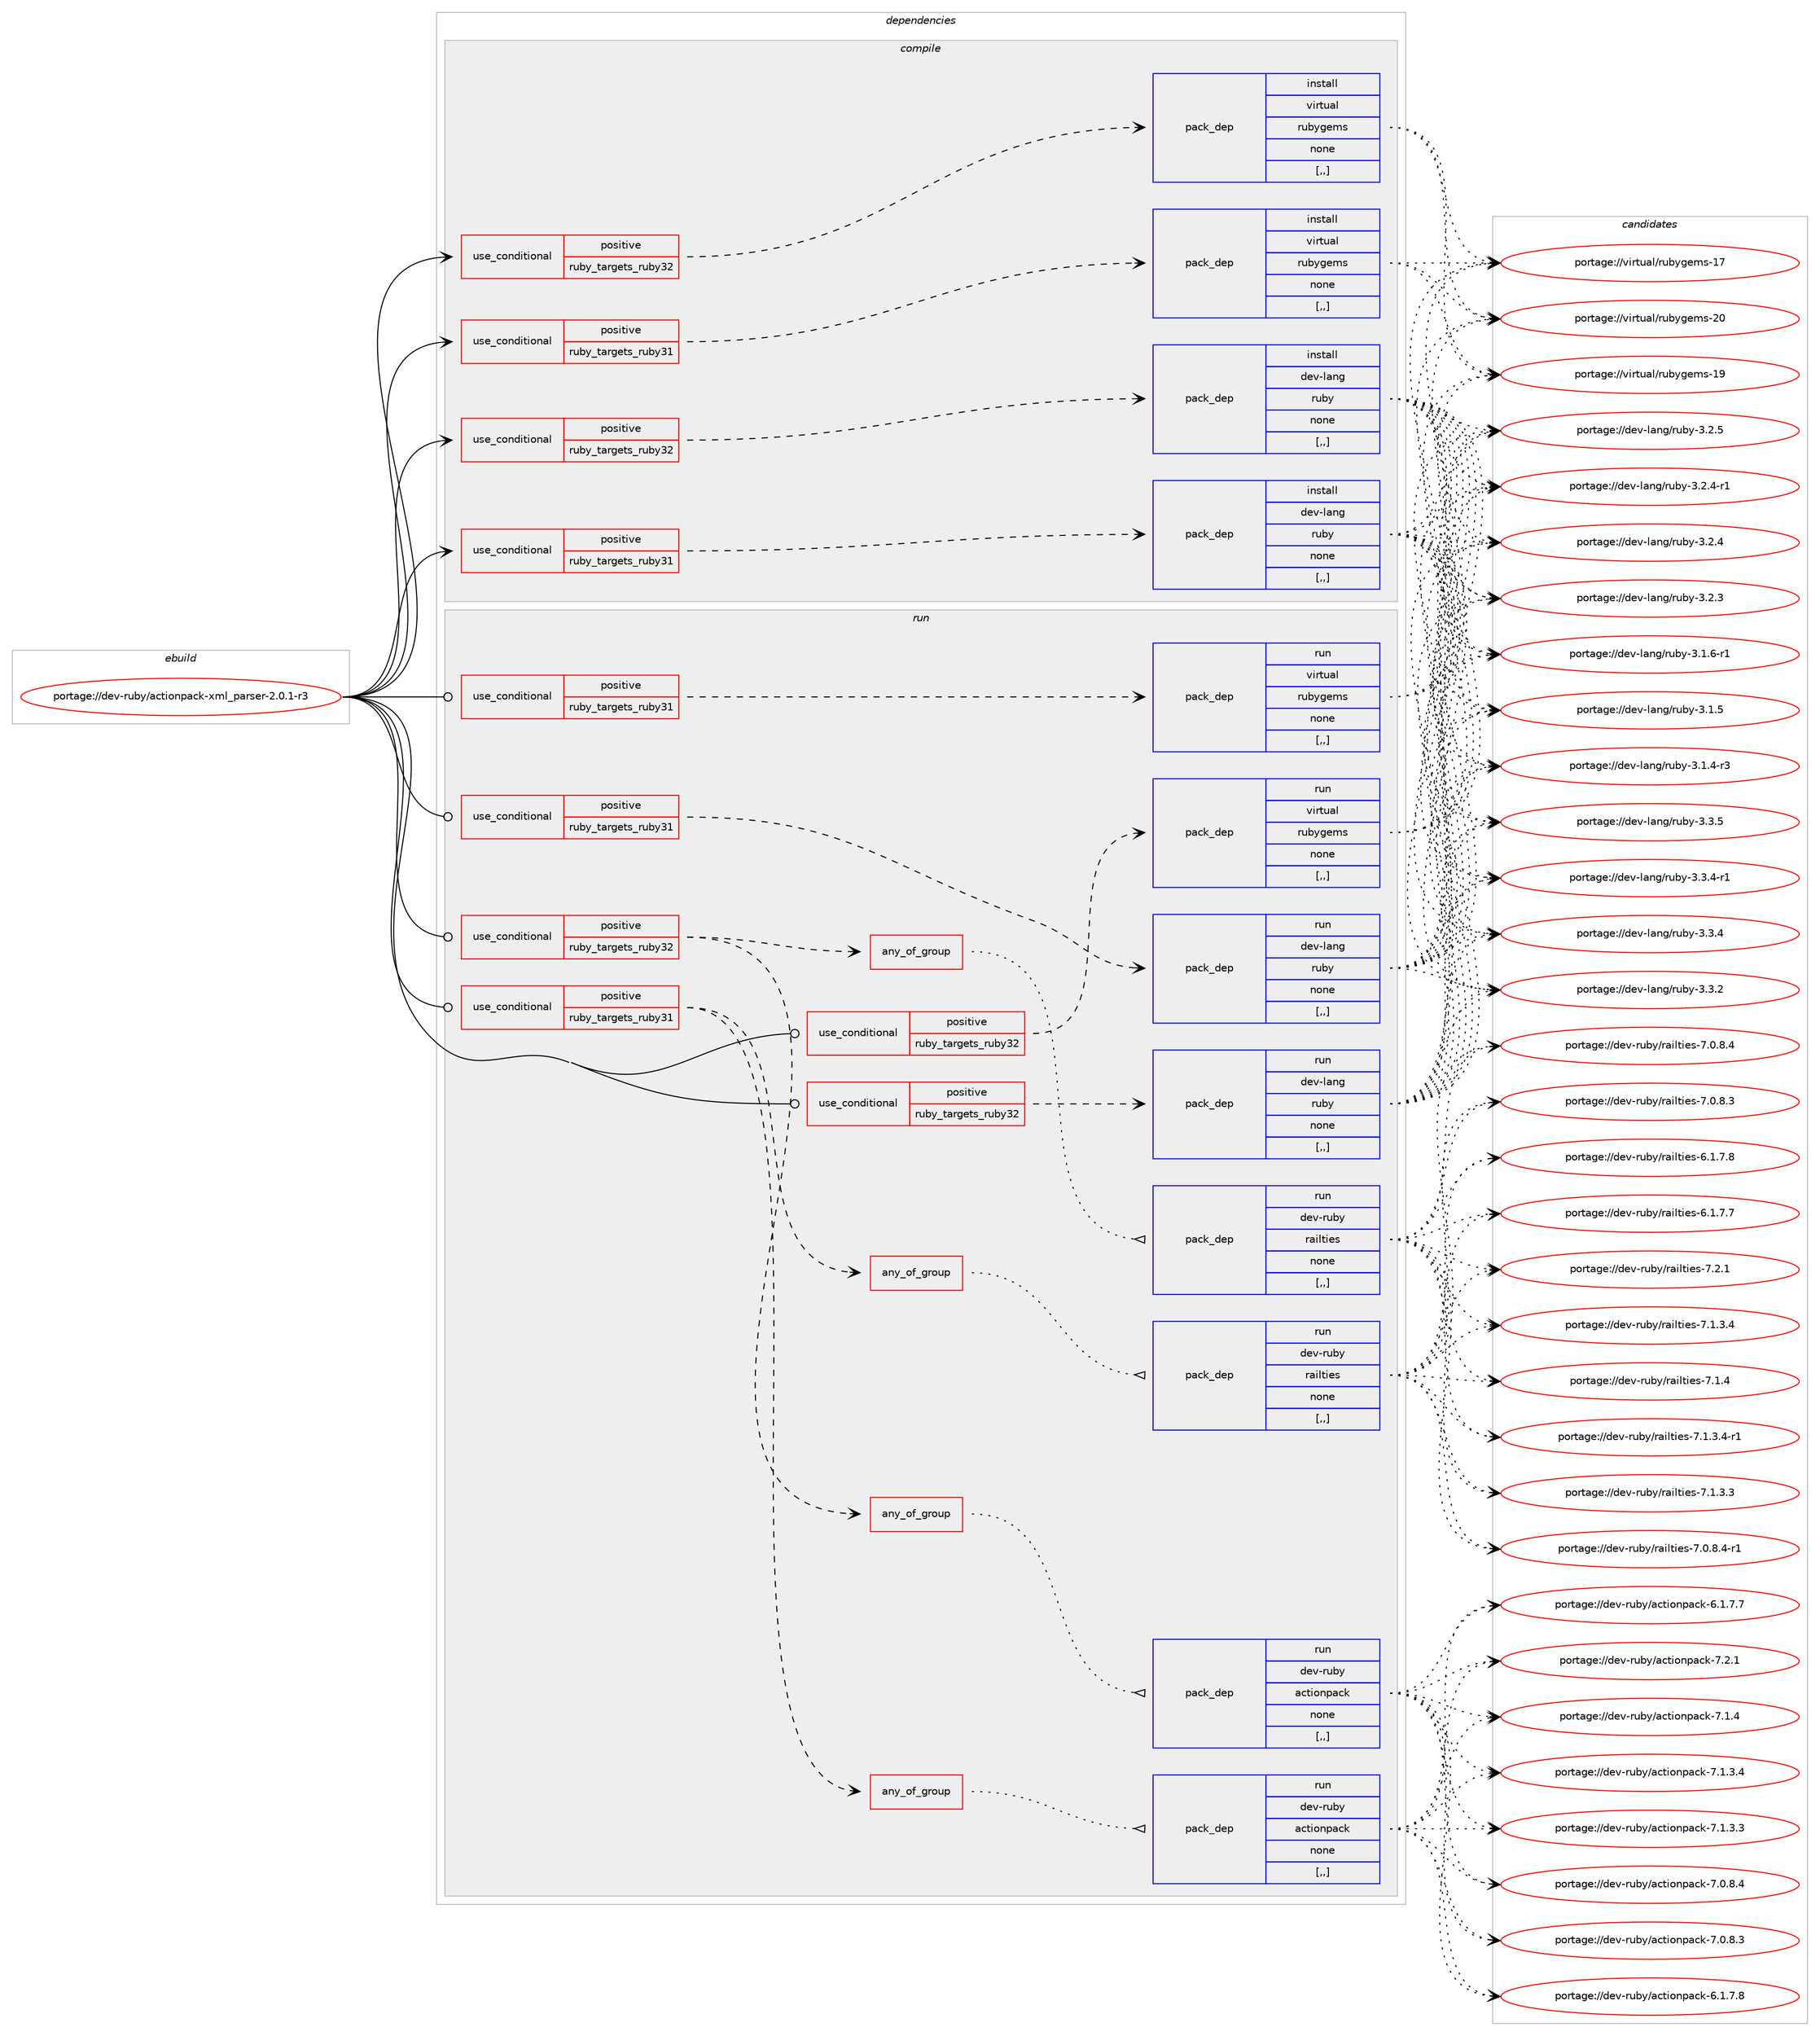 digraph prolog {

# *************
# Graph options
# *************

newrank=true;
concentrate=true;
compound=true;
graph [rankdir=LR,fontname=Helvetica,fontsize=10,ranksep=1.5];#, ranksep=2.5, nodesep=0.2];
edge  [arrowhead=vee];
node  [fontname=Helvetica,fontsize=10];

# **********
# The ebuild
# **********

subgraph cluster_leftcol {
color=gray;
label=<<i>ebuild</i>>;
id [label="portage://dev-ruby/actionpack-xml_parser-2.0.1-r3", color=red, width=4, href="../dev-ruby/actionpack-xml_parser-2.0.1-r3.svg"];
}

# ****************
# The dependencies
# ****************

subgraph cluster_midcol {
color=gray;
label=<<i>dependencies</i>>;
subgraph cluster_compile {
fillcolor="#eeeeee";
style=filled;
label=<<i>compile</i>>;
subgraph cond173890 {
dependency668994 [label=<<TABLE BORDER="0" CELLBORDER="1" CELLSPACING="0" CELLPADDING="4"><TR><TD ROWSPAN="3" CELLPADDING="10">use_conditional</TD></TR><TR><TD>positive</TD></TR><TR><TD>ruby_targets_ruby31</TD></TR></TABLE>>, shape=none, color=red];
subgraph pack490234 {
dependency668995 [label=<<TABLE BORDER="0" CELLBORDER="1" CELLSPACING="0" CELLPADDING="4" WIDTH="220"><TR><TD ROWSPAN="6" CELLPADDING="30">pack_dep</TD></TR><TR><TD WIDTH="110">install</TD></TR><TR><TD>dev-lang</TD></TR><TR><TD>ruby</TD></TR><TR><TD>none</TD></TR><TR><TD>[,,]</TD></TR></TABLE>>, shape=none, color=blue];
}
dependency668994:e -> dependency668995:w [weight=20,style="dashed",arrowhead="vee"];
}
id:e -> dependency668994:w [weight=20,style="solid",arrowhead="vee"];
subgraph cond173891 {
dependency668996 [label=<<TABLE BORDER="0" CELLBORDER="1" CELLSPACING="0" CELLPADDING="4"><TR><TD ROWSPAN="3" CELLPADDING="10">use_conditional</TD></TR><TR><TD>positive</TD></TR><TR><TD>ruby_targets_ruby31</TD></TR></TABLE>>, shape=none, color=red];
subgraph pack490235 {
dependency668997 [label=<<TABLE BORDER="0" CELLBORDER="1" CELLSPACING="0" CELLPADDING="4" WIDTH="220"><TR><TD ROWSPAN="6" CELLPADDING="30">pack_dep</TD></TR><TR><TD WIDTH="110">install</TD></TR><TR><TD>virtual</TD></TR><TR><TD>rubygems</TD></TR><TR><TD>none</TD></TR><TR><TD>[,,]</TD></TR></TABLE>>, shape=none, color=blue];
}
dependency668996:e -> dependency668997:w [weight=20,style="dashed",arrowhead="vee"];
}
id:e -> dependency668996:w [weight=20,style="solid",arrowhead="vee"];
subgraph cond173892 {
dependency668998 [label=<<TABLE BORDER="0" CELLBORDER="1" CELLSPACING="0" CELLPADDING="4"><TR><TD ROWSPAN="3" CELLPADDING="10">use_conditional</TD></TR><TR><TD>positive</TD></TR><TR><TD>ruby_targets_ruby32</TD></TR></TABLE>>, shape=none, color=red];
subgraph pack490236 {
dependency668999 [label=<<TABLE BORDER="0" CELLBORDER="1" CELLSPACING="0" CELLPADDING="4" WIDTH="220"><TR><TD ROWSPAN="6" CELLPADDING="30">pack_dep</TD></TR><TR><TD WIDTH="110">install</TD></TR><TR><TD>dev-lang</TD></TR><TR><TD>ruby</TD></TR><TR><TD>none</TD></TR><TR><TD>[,,]</TD></TR></TABLE>>, shape=none, color=blue];
}
dependency668998:e -> dependency668999:w [weight=20,style="dashed",arrowhead="vee"];
}
id:e -> dependency668998:w [weight=20,style="solid",arrowhead="vee"];
subgraph cond173893 {
dependency669000 [label=<<TABLE BORDER="0" CELLBORDER="1" CELLSPACING="0" CELLPADDING="4"><TR><TD ROWSPAN="3" CELLPADDING="10">use_conditional</TD></TR><TR><TD>positive</TD></TR><TR><TD>ruby_targets_ruby32</TD></TR></TABLE>>, shape=none, color=red];
subgraph pack490237 {
dependency669001 [label=<<TABLE BORDER="0" CELLBORDER="1" CELLSPACING="0" CELLPADDING="4" WIDTH="220"><TR><TD ROWSPAN="6" CELLPADDING="30">pack_dep</TD></TR><TR><TD WIDTH="110">install</TD></TR><TR><TD>virtual</TD></TR><TR><TD>rubygems</TD></TR><TR><TD>none</TD></TR><TR><TD>[,,]</TD></TR></TABLE>>, shape=none, color=blue];
}
dependency669000:e -> dependency669001:w [weight=20,style="dashed",arrowhead="vee"];
}
id:e -> dependency669000:w [weight=20,style="solid",arrowhead="vee"];
}
subgraph cluster_compileandrun {
fillcolor="#eeeeee";
style=filled;
label=<<i>compile and run</i>>;
}
subgraph cluster_run {
fillcolor="#eeeeee";
style=filled;
label=<<i>run</i>>;
subgraph cond173894 {
dependency669002 [label=<<TABLE BORDER="0" CELLBORDER="1" CELLSPACING="0" CELLPADDING="4"><TR><TD ROWSPAN="3" CELLPADDING="10">use_conditional</TD></TR><TR><TD>positive</TD></TR><TR><TD>ruby_targets_ruby31</TD></TR></TABLE>>, shape=none, color=red];
subgraph any4489 {
dependency669003 [label=<<TABLE BORDER="0" CELLBORDER="1" CELLSPACING="0" CELLPADDING="4"><TR><TD CELLPADDING="10">any_of_group</TD></TR></TABLE>>, shape=none, color=red];subgraph pack490238 {
dependency669004 [label=<<TABLE BORDER="0" CELLBORDER="1" CELLSPACING="0" CELLPADDING="4" WIDTH="220"><TR><TD ROWSPAN="6" CELLPADDING="30">pack_dep</TD></TR><TR><TD WIDTH="110">run</TD></TR><TR><TD>dev-ruby</TD></TR><TR><TD>actionpack</TD></TR><TR><TD>none</TD></TR><TR><TD>[,,]</TD></TR></TABLE>>, shape=none, color=blue];
}
dependency669003:e -> dependency669004:w [weight=20,style="dotted",arrowhead="oinv"];
}
dependency669002:e -> dependency669003:w [weight=20,style="dashed",arrowhead="vee"];
subgraph any4490 {
dependency669005 [label=<<TABLE BORDER="0" CELLBORDER="1" CELLSPACING="0" CELLPADDING="4"><TR><TD CELLPADDING="10">any_of_group</TD></TR></TABLE>>, shape=none, color=red];subgraph pack490239 {
dependency669006 [label=<<TABLE BORDER="0" CELLBORDER="1" CELLSPACING="0" CELLPADDING="4" WIDTH="220"><TR><TD ROWSPAN="6" CELLPADDING="30">pack_dep</TD></TR><TR><TD WIDTH="110">run</TD></TR><TR><TD>dev-ruby</TD></TR><TR><TD>railties</TD></TR><TR><TD>none</TD></TR><TR><TD>[,,]</TD></TR></TABLE>>, shape=none, color=blue];
}
dependency669005:e -> dependency669006:w [weight=20,style="dotted",arrowhead="oinv"];
}
dependency669002:e -> dependency669005:w [weight=20,style="dashed",arrowhead="vee"];
}
id:e -> dependency669002:w [weight=20,style="solid",arrowhead="odot"];
subgraph cond173895 {
dependency669007 [label=<<TABLE BORDER="0" CELLBORDER="1" CELLSPACING="0" CELLPADDING="4"><TR><TD ROWSPAN="3" CELLPADDING="10">use_conditional</TD></TR><TR><TD>positive</TD></TR><TR><TD>ruby_targets_ruby31</TD></TR></TABLE>>, shape=none, color=red];
subgraph pack490240 {
dependency669008 [label=<<TABLE BORDER="0" CELLBORDER="1" CELLSPACING="0" CELLPADDING="4" WIDTH="220"><TR><TD ROWSPAN="6" CELLPADDING="30">pack_dep</TD></TR><TR><TD WIDTH="110">run</TD></TR><TR><TD>dev-lang</TD></TR><TR><TD>ruby</TD></TR><TR><TD>none</TD></TR><TR><TD>[,,]</TD></TR></TABLE>>, shape=none, color=blue];
}
dependency669007:e -> dependency669008:w [weight=20,style="dashed",arrowhead="vee"];
}
id:e -> dependency669007:w [weight=20,style="solid",arrowhead="odot"];
subgraph cond173896 {
dependency669009 [label=<<TABLE BORDER="0" CELLBORDER="1" CELLSPACING="0" CELLPADDING="4"><TR><TD ROWSPAN="3" CELLPADDING="10">use_conditional</TD></TR><TR><TD>positive</TD></TR><TR><TD>ruby_targets_ruby31</TD></TR></TABLE>>, shape=none, color=red];
subgraph pack490241 {
dependency669010 [label=<<TABLE BORDER="0" CELLBORDER="1" CELLSPACING="0" CELLPADDING="4" WIDTH="220"><TR><TD ROWSPAN="6" CELLPADDING="30">pack_dep</TD></TR><TR><TD WIDTH="110">run</TD></TR><TR><TD>virtual</TD></TR><TR><TD>rubygems</TD></TR><TR><TD>none</TD></TR><TR><TD>[,,]</TD></TR></TABLE>>, shape=none, color=blue];
}
dependency669009:e -> dependency669010:w [weight=20,style="dashed",arrowhead="vee"];
}
id:e -> dependency669009:w [weight=20,style="solid",arrowhead="odot"];
subgraph cond173897 {
dependency669011 [label=<<TABLE BORDER="0" CELLBORDER="1" CELLSPACING="0" CELLPADDING="4"><TR><TD ROWSPAN="3" CELLPADDING="10">use_conditional</TD></TR><TR><TD>positive</TD></TR><TR><TD>ruby_targets_ruby32</TD></TR></TABLE>>, shape=none, color=red];
subgraph any4491 {
dependency669012 [label=<<TABLE BORDER="0" CELLBORDER="1" CELLSPACING="0" CELLPADDING="4"><TR><TD CELLPADDING="10">any_of_group</TD></TR></TABLE>>, shape=none, color=red];subgraph pack490242 {
dependency669013 [label=<<TABLE BORDER="0" CELLBORDER="1" CELLSPACING="0" CELLPADDING="4" WIDTH="220"><TR><TD ROWSPAN="6" CELLPADDING="30">pack_dep</TD></TR><TR><TD WIDTH="110">run</TD></TR><TR><TD>dev-ruby</TD></TR><TR><TD>actionpack</TD></TR><TR><TD>none</TD></TR><TR><TD>[,,]</TD></TR></TABLE>>, shape=none, color=blue];
}
dependency669012:e -> dependency669013:w [weight=20,style="dotted",arrowhead="oinv"];
}
dependency669011:e -> dependency669012:w [weight=20,style="dashed",arrowhead="vee"];
subgraph any4492 {
dependency669014 [label=<<TABLE BORDER="0" CELLBORDER="1" CELLSPACING="0" CELLPADDING="4"><TR><TD CELLPADDING="10">any_of_group</TD></TR></TABLE>>, shape=none, color=red];subgraph pack490243 {
dependency669015 [label=<<TABLE BORDER="0" CELLBORDER="1" CELLSPACING="0" CELLPADDING="4" WIDTH="220"><TR><TD ROWSPAN="6" CELLPADDING="30">pack_dep</TD></TR><TR><TD WIDTH="110">run</TD></TR><TR><TD>dev-ruby</TD></TR><TR><TD>railties</TD></TR><TR><TD>none</TD></TR><TR><TD>[,,]</TD></TR></TABLE>>, shape=none, color=blue];
}
dependency669014:e -> dependency669015:w [weight=20,style="dotted",arrowhead="oinv"];
}
dependency669011:e -> dependency669014:w [weight=20,style="dashed",arrowhead="vee"];
}
id:e -> dependency669011:w [weight=20,style="solid",arrowhead="odot"];
subgraph cond173898 {
dependency669016 [label=<<TABLE BORDER="0" CELLBORDER="1" CELLSPACING="0" CELLPADDING="4"><TR><TD ROWSPAN="3" CELLPADDING="10">use_conditional</TD></TR><TR><TD>positive</TD></TR><TR><TD>ruby_targets_ruby32</TD></TR></TABLE>>, shape=none, color=red];
subgraph pack490244 {
dependency669017 [label=<<TABLE BORDER="0" CELLBORDER="1" CELLSPACING="0" CELLPADDING="4" WIDTH="220"><TR><TD ROWSPAN="6" CELLPADDING="30">pack_dep</TD></TR><TR><TD WIDTH="110">run</TD></TR><TR><TD>dev-lang</TD></TR><TR><TD>ruby</TD></TR><TR><TD>none</TD></TR><TR><TD>[,,]</TD></TR></TABLE>>, shape=none, color=blue];
}
dependency669016:e -> dependency669017:w [weight=20,style="dashed",arrowhead="vee"];
}
id:e -> dependency669016:w [weight=20,style="solid",arrowhead="odot"];
subgraph cond173899 {
dependency669018 [label=<<TABLE BORDER="0" CELLBORDER="1" CELLSPACING="0" CELLPADDING="4"><TR><TD ROWSPAN="3" CELLPADDING="10">use_conditional</TD></TR><TR><TD>positive</TD></TR><TR><TD>ruby_targets_ruby32</TD></TR></TABLE>>, shape=none, color=red];
subgraph pack490245 {
dependency669019 [label=<<TABLE BORDER="0" CELLBORDER="1" CELLSPACING="0" CELLPADDING="4" WIDTH="220"><TR><TD ROWSPAN="6" CELLPADDING="30">pack_dep</TD></TR><TR><TD WIDTH="110">run</TD></TR><TR><TD>virtual</TD></TR><TR><TD>rubygems</TD></TR><TR><TD>none</TD></TR><TR><TD>[,,]</TD></TR></TABLE>>, shape=none, color=blue];
}
dependency669018:e -> dependency669019:w [weight=20,style="dashed",arrowhead="vee"];
}
id:e -> dependency669018:w [weight=20,style="solid",arrowhead="odot"];
}
}

# **************
# The candidates
# **************

subgraph cluster_choices {
rank=same;
color=gray;
label=<<i>candidates</i>>;

subgraph choice490234 {
color=black;
nodesep=1;
choice10010111845108971101034711411798121455146514653 [label="portage://dev-lang/ruby-3.3.5", color=red, width=4,href="../dev-lang/ruby-3.3.5.svg"];
choice100101118451089711010347114117981214551465146524511449 [label="portage://dev-lang/ruby-3.3.4-r1", color=red, width=4,href="../dev-lang/ruby-3.3.4-r1.svg"];
choice10010111845108971101034711411798121455146514652 [label="portage://dev-lang/ruby-3.3.4", color=red, width=4,href="../dev-lang/ruby-3.3.4.svg"];
choice10010111845108971101034711411798121455146514650 [label="portage://dev-lang/ruby-3.3.2", color=red, width=4,href="../dev-lang/ruby-3.3.2.svg"];
choice10010111845108971101034711411798121455146504653 [label="portage://dev-lang/ruby-3.2.5", color=red, width=4,href="../dev-lang/ruby-3.2.5.svg"];
choice100101118451089711010347114117981214551465046524511449 [label="portage://dev-lang/ruby-3.2.4-r1", color=red, width=4,href="../dev-lang/ruby-3.2.4-r1.svg"];
choice10010111845108971101034711411798121455146504652 [label="portage://dev-lang/ruby-3.2.4", color=red, width=4,href="../dev-lang/ruby-3.2.4.svg"];
choice10010111845108971101034711411798121455146504651 [label="portage://dev-lang/ruby-3.2.3", color=red, width=4,href="../dev-lang/ruby-3.2.3.svg"];
choice100101118451089711010347114117981214551464946544511449 [label="portage://dev-lang/ruby-3.1.6-r1", color=red, width=4,href="../dev-lang/ruby-3.1.6-r1.svg"];
choice10010111845108971101034711411798121455146494653 [label="portage://dev-lang/ruby-3.1.5", color=red, width=4,href="../dev-lang/ruby-3.1.5.svg"];
choice100101118451089711010347114117981214551464946524511451 [label="portage://dev-lang/ruby-3.1.4-r3", color=red, width=4,href="../dev-lang/ruby-3.1.4-r3.svg"];
dependency668995:e -> choice10010111845108971101034711411798121455146514653:w [style=dotted,weight="100"];
dependency668995:e -> choice100101118451089711010347114117981214551465146524511449:w [style=dotted,weight="100"];
dependency668995:e -> choice10010111845108971101034711411798121455146514652:w [style=dotted,weight="100"];
dependency668995:e -> choice10010111845108971101034711411798121455146514650:w [style=dotted,weight="100"];
dependency668995:e -> choice10010111845108971101034711411798121455146504653:w [style=dotted,weight="100"];
dependency668995:e -> choice100101118451089711010347114117981214551465046524511449:w [style=dotted,weight="100"];
dependency668995:e -> choice10010111845108971101034711411798121455146504652:w [style=dotted,weight="100"];
dependency668995:e -> choice10010111845108971101034711411798121455146504651:w [style=dotted,weight="100"];
dependency668995:e -> choice100101118451089711010347114117981214551464946544511449:w [style=dotted,weight="100"];
dependency668995:e -> choice10010111845108971101034711411798121455146494653:w [style=dotted,weight="100"];
dependency668995:e -> choice100101118451089711010347114117981214551464946524511451:w [style=dotted,weight="100"];
}
subgraph choice490235 {
color=black;
nodesep=1;
choice118105114116117971084711411798121103101109115455048 [label="portage://virtual/rubygems-20", color=red, width=4,href="../virtual/rubygems-20.svg"];
choice118105114116117971084711411798121103101109115454957 [label="portage://virtual/rubygems-19", color=red, width=4,href="../virtual/rubygems-19.svg"];
choice118105114116117971084711411798121103101109115454955 [label="portage://virtual/rubygems-17", color=red, width=4,href="../virtual/rubygems-17.svg"];
dependency668997:e -> choice118105114116117971084711411798121103101109115455048:w [style=dotted,weight="100"];
dependency668997:e -> choice118105114116117971084711411798121103101109115454957:w [style=dotted,weight="100"];
dependency668997:e -> choice118105114116117971084711411798121103101109115454955:w [style=dotted,weight="100"];
}
subgraph choice490236 {
color=black;
nodesep=1;
choice10010111845108971101034711411798121455146514653 [label="portage://dev-lang/ruby-3.3.5", color=red, width=4,href="../dev-lang/ruby-3.3.5.svg"];
choice100101118451089711010347114117981214551465146524511449 [label="portage://dev-lang/ruby-3.3.4-r1", color=red, width=4,href="../dev-lang/ruby-3.3.4-r1.svg"];
choice10010111845108971101034711411798121455146514652 [label="portage://dev-lang/ruby-3.3.4", color=red, width=4,href="../dev-lang/ruby-3.3.4.svg"];
choice10010111845108971101034711411798121455146514650 [label="portage://dev-lang/ruby-3.3.2", color=red, width=4,href="../dev-lang/ruby-3.3.2.svg"];
choice10010111845108971101034711411798121455146504653 [label="portage://dev-lang/ruby-3.2.5", color=red, width=4,href="../dev-lang/ruby-3.2.5.svg"];
choice100101118451089711010347114117981214551465046524511449 [label="portage://dev-lang/ruby-3.2.4-r1", color=red, width=4,href="../dev-lang/ruby-3.2.4-r1.svg"];
choice10010111845108971101034711411798121455146504652 [label="portage://dev-lang/ruby-3.2.4", color=red, width=4,href="../dev-lang/ruby-3.2.4.svg"];
choice10010111845108971101034711411798121455146504651 [label="portage://dev-lang/ruby-3.2.3", color=red, width=4,href="../dev-lang/ruby-3.2.3.svg"];
choice100101118451089711010347114117981214551464946544511449 [label="portage://dev-lang/ruby-3.1.6-r1", color=red, width=4,href="../dev-lang/ruby-3.1.6-r1.svg"];
choice10010111845108971101034711411798121455146494653 [label="portage://dev-lang/ruby-3.1.5", color=red, width=4,href="../dev-lang/ruby-3.1.5.svg"];
choice100101118451089711010347114117981214551464946524511451 [label="portage://dev-lang/ruby-3.1.4-r3", color=red, width=4,href="../dev-lang/ruby-3.1.4-r3.svg"];
dependency668999:e -> choice10010111845108971101034711411798121455146514653:w [style=dotted,weight="100"];
dependency668999:e -> choice100101118451089711010347114117981214551465146524511449:w [style=dotted,weight="100"];
dependency668999:e -> choice10010111845108971101034711411798121455146514652:w [style=dotted,weight="100"];
dependency668999:e -> choice10010111845108971101034711411798121455146514650:w [style=dotted,weight="100"];
dependency668999:e -> choice10010111845108971101034711411798121455146504653:w [style=dotted,weight="100"];
dependency668999:e -> choice100101118451089711010347114117981214551465046524511449:w [style=dotted,weight="100"];
dependency668999:e -> choice10010111845108971101034711411798121455146504652:w [style=dotted,weight="100"];
dependency668999:e -> choice10010111845108971101034711411798121455146504651:w [style=dotted,weight="100"];
dependency668999:e -> choice100101118451089711010347114117981214551464946544511449:w [style=dotted,weight="100"];
dependency668999:e -> choice10010111845108971101034711411798121455146494653:w [style=dotted,weight="100"];
dependency668999:e -> choice100101118451089711010347114117981214551464946524511451:w [style=dotted,weight="100"];
}
subgraph choice490237 {
color=black;
nodesep=1;
choice118105114116117971084711411798121103101109115455048 [label="portage://virtual/rubygems-20", color=red, width=4,href="../virtual/rubygems-20.svg"];
choice118105114116117971084711411798121103101109115454957 [label="portage://virtual/rubygems-19", color=red, width=4,href="../virtual/rubygems-19.svg"];
choice118105114116117971084711411798121103101109115454955 [label="portage://virtual/rubygems-17", color=red, width=4,href="../virtual/rubygems-17.svg"];
dependency669001:e -> choice118105114116117971084711411798121103101109115455048:w [style=dotted,weight="100"];
dependency669001:e -> choice118105114116117971084711411798121103101109115454957:w [style=dotted,weight="100"];
dependency669001:e -> choice118105114116117971084711411798121103101109115454955:w [style=dotted,weight="100"];
}
subgraph choice490238 {
color=black;
nodesep=1;
choice10010111845114117981214797991161051111101129799107455546504649 [label="portage://dev-ruby/actionpack-7.2.1", color=red, width=4,href="../dev-ruby/actionpack-7.2.1.svg"];
choice10010111845114117981214797991161051111101129799107455546494652 [label="portage://dev-ruby/actionpack-7.1.4", color=red, width=4,href="../dev-ruby/actionpack-7.1.4.svg"];
choice100101118451141179812147979911610511111011297991074555464946514652 [label="portage://dev-ruby/actionpack-7.1.3.4", color=red, width=4,href="../dev-ruby/actionpack-7.1.3.4.svg"];
choice100101118451141179812147979911610511111011297991074555464946514651 [label="portage://dev-ruby/actionpack-7.1.3.3", color=red, width=4,href="../dev-ruby/actionpack-7.1.3.3.svg"];
choice100101118451141179812147979911610511111011297991074555464846564652 [label="portage://dev-ruby/actionpack-7.0.8.4", color=red, width=4,href="../dev-ruby/actionpack-7.0.8.4.svg"];
choice100101118451141179812147979911610511111011297991074555464846564651 [label="portage://dev-ruby/actionpack-7.0.8.3", color=red, width=4,href="../dev-ruby/actionpack-7.0.8.3.svg"];
choice100101118451141179812147979911610511111011297991074554464946554656 [label="portage://dev-ruby/actionpack-6.1.7.8", color=red, width=4,href="../dev-ruby/actionpack-6.1.7.8.svg"];
choice100101118451141179812147979911610511111011297991074554464946554655 [label="portage://dev-ruby/actionpack-6.1.7.7", color=red, width=4,href="../dev-ruby/actionpack-6.1.7.7.svg"];
dependency669004:e -> choice10010111845114117981214797991161051111101129799107455546504649:w [style=dotted,weight="100"];
dependency669004:e -> choice10010111845114117981214797991161051111101129799107455546494652:w [style=dotted,weight="100"];
dependency669004:e -> choice100101118451141179812147979911610511111011297991074555464946514652:w [style=dotted,weight="100"];
dependency669004:e -> choice100101118451141179812147979911610511111011297991074555464946514651:w [style=dotted,weight="100"];
dependency669004:e -> choice100101118451141179812147979911610511111011297991074555464846564652:w [style=dotted,weight="100"];
dependency669004:e -> choice100101118451141179812147979911610511111011297991074555464846564651:w [style=dotted,weight="100"];
dependency669004:e -> choice100101118451141179812147979911610511111011297991074554464946554656:w [style=dotted,weight="100"];
dependency669004:e -> choice100101118451141179812147979911610511111011297991074554464946554655:w [style=dotted,weight="100"];
}
subgraph choice490239 {
color=black;
nodesep=1;
choice10010111845114117981214711497105108116105101115455546504649 [label="portage://dev-ruby/railties-7.2.1", color=red, width=4,href="../dev-ruby/railties-7.2.1.svg"];
choice10010111845114117981214711497105108116105101115455546494652 [label="portage://dev-ruby/railties-7.1.4", color=red, width=4,href="../dev-ruby/railties-7.1.4.svg"];
choice1001011184511411798121471149710510811610510111545554649465146524511449 [label="portage://dev-ruby/railties-7.1.3.4-r1", color=red, width=4,href="../dev-ruby/railties-7.1.3.4-r1.svg"];
choice100101118451141179812147114971051081161051011154555464946514652 [label="portage://dev-ruby/railties-7.1.3.4", color=red, width=4,href="../dev-ruby/railties-7.1.3.4.svg"];
choice100101118451141179812147114971051081161051011154555464946514651 [label="portage://dev-ruby/railties-7.1.3.3", color=red, width=4,href="../dev-ruby/railties-7.1.3.3.svg"];
choice1001011184511411798121471149710510811610510111545554648465646524511449 [label="portage://dev-ruby/railties-7.0.8.4-r1", color=red, width=4,href="../dev-ruby/railties-7.0.8.4-r1.svg"];
choice100101118451141179812147114971051081161051011154555464846564652 [label="portage://dev-ruby/railties-7.0.8.4", color=red, width=4,href="../dev-ruby/railties-7.0.8.4.svg"];
choice100101118451141179812147114971051081161051011154555464846564651 [label="portage://dev-ruby/railties-7.0.8.3", color=red, width=4,href="../dev-ruby/railties-7.0.8.3.svg"];
choice100101118451141179812147114971051081161051011154554464946554656 [label="portage://dev-ruby/railties-6.1.7.8", color=red, width=4,href="../dev-ruby/railties-6.1.7.8.svg"];
choice100101118451141179812147114971051081161051011154554464946554655 [label="portage://dev-ruby/railties-6.1.7.7", color=red, width=4,href="../dev-ruby/railties-6.1.7.7.svg"];
dependency669006:e -> choice10010111845114117981214711497105108116105101115455546504649:w [style=dotted,weight="100"];
dependency669006:e -> choice10010111845114117981214711497105108116105101115455546494652:w [style=dotted,weight="100"];
dependency669006:e -> choice1001011184511411798121471149710510811610510111545554649465146524511449:w [style=dotted,weight="100"];
dependency669006:e -> choice100101118451141179812147114971051081161051011154555464946514652:w [style=dotted,weight="100"];
dependency669006:e -> choice100101118451141179812147114971051081161051011154555464946514651:w [style=dotted,weight="100"];
dependency669006:e -> choice1001011184511411798121471149710510811610510111545554648465646524511449:w [style=dotted,weight="100"];
dependency669006:e -> choice100101118451141179812147114971051081161051011154555464846564652:w [style=dotted,weight="100"];
dependency669006:e -> choice100101118451141179812147114971051081161051011154555464846564651:w [style=dotted,weight="100"];
dependency669006:e -> choice100101118451141179812147114971051081161051011154554464946554656:w [style=dotted,weight="100"];
dependency669006:e -> choice100101118451141179812147114971051081161051011154554464946554655:w [style=dotted,weight="100"];
}
subgraph choice490240 {
color=black;
nodesep=1;
choice10010111845108971101034711411798121455146514653 [label="portage://dev-lang/ruby-3.3.5", color=red, width=4,href="../dev-lang/ruby-3.3.5.svg"];
choice100101118451089711010347114117981214551465146524511449 [label="portage://dev-lang/ruby-3.3.4-r1", color=red, width=4,href="../dev-lang/ruby-3.3.4-r1.svg"];
choice10010111845108971101034711411798121455146514652 [label="portage://dev-lang/ruby-3.3.4", color=red, width=4,href="../dev-lang/ruby-3.3.4.svg"];
choice10010111845108971101034711411798121455146514650 [label="portage://dev-lang/ruby-3.3.2", color=red, width=4,href="../dev-lang/ruby-3.3.2.svg"];
choice10010111845108971101034711411798121455146504653 [label="portage://dev-lang/ruby-3.2.5", color=red, width=4,href="../dev-lang/ruby-3.2.5.svg"];
choice100101118451089711010347114117981214551465046524511449 [label="portage://dev-lang/ruby-3.2.4-r1", color=red, width=4,href="../dev-lang/ruby-3.2.4-r1.svg"];
choice10010111845108971101034711411798121455146504652 [label="portage://dev-lang/ruby-3.2.4", color=red, width=4,href="../dev-lang/ruby-3.2.4.svg"];
choice10010111845108971101034711411798121455146504651 [label="portage://dev-lang/ruby-3.2.3", color=red, width=4,href="../dev-lang/ruby-3.2.3.svg"];
choice100101118451089711010347114117981214551464946544511449 [label="portage://dev-lang/ruby-3.1.6-r1", color=red, width=4,href="../dev-lang/ruby-3.1.6-r1.svg"];
choice10010111845108971101034711411798121455146494653 [label="portage://dev-lang/ruby-3.1.5", color=red, width=4,href="../dev-lang/ruby-3.1.5.svg"];
choice100101118451089711010347114117981214551464946524511451 [label="portage://dev-lang/ruby-3.1.4-r3", color=red, width=4,href="../dev-lang/ruby-3.1.4-r3.svg"];
dependency669008:e -> choice10010111845108971101034711411798121455146514653:w [style=dotted,weight="100"];
dependency669008:e -> choice100101118451089711010347114117981214551465146524511449:w [style=dotted,weight="100"];
dependency669008:e -> choice10010111845108971101034711411798121455146514652:w [style=dotted,weight="100"];
dependency669008:e -> choice10010111845108971101034711411798121455146514650:w [style=dotted,weight="100"];
dependency669008:e -> choice10010111845108971101034711411798121455146504653:w [style=dotted,weight="100"];
dependency669008:e -> choice100101118451089711010347114117981214551465046524511449:w [style=dotted,weight="100"];
dependency669008:e -> choice10010111845108971101034711411798121455146504652:w [style=dotted,weight="100"];
dependency669008:e -> choice10010111845108971101034711411798121455146504651:w [style=dotted,weight="100"];
dependency669008:e -> choice100101118451089711010347114117981214551464946544511449:w [style=dotted,weight="100"];
dependency669008:e -> choice10010111845108971101034711411798121455146494653:w [style=dotted,weight="100"];
dependency669008:e -> choice100101118451089711010347114117981214551464946524511451:w [style=dotted,weight="100"];
}
subgraph choice490241 {
color=black;
nodesep=1;
choice118105114116117971084711411798121103101109115455048 [label="portage://virtual/rubygems-20", color=red, width=4,href="../virtual/rubygems-20.svg"];
choice118105114116117971084711411798121103101109115454957 [label="portage://virtual/rubygems-19", color=red, width=4,href="../virtual/rubygems-19.svg"];
choice118105114116117971084711411798121103101109115454955 [label="portage://virtual/rubygems-17", color=red, width=4,href="../virtual/rubygems-17.svg"];
dependency669010:e -> choice118105114116117971084711411798121103101109115455048:w [style=dotted,weight="100"];
dependency669010:e -> choice118105114116117971084711411798121103101109115454957:w [style=dotted,weight="100"];
dependency669010:e -> choice118105114116117971084711411798121103101109115454955:w [style=dotted,weight="100"];
}
subgraph choice490242 {
color=black;
nodesep=1;
choice10010111845114117981214797991161051111101129799107455546504649 [label="portage://dev-ruby/actionpack-7.2.1", color=red, width=4,href="../dev-ruby/actionpack-7.2.1.svg"];
choice10010111845114117981214797991161051111101129799107455546494652 [label="portage://dev-ruby/actionpack-7.1.4", color=red, width=4,href="../dev-ruby/actionpack-7.1.4.svg"];
choice100101118451141179812147979911610511111011297991074555464946514652 [label="portage://dev-ruby/actionpack-7.1.3.4", color=red, width=4,href="../dev-ruby/actionpack-7.1.3.4.svg"];
choice100101118451141179812147979911610511111011297991074555464946514651 [label="portage://dev-ruby/actionpack-7.1.3.3", color=red, width=4,href="../dev-ruby/actionpack-7.1.3.3.svg"];
choice100101118451141179812147979911610511111011297991074555464846564652 [label="portage://dev-ruby/actionpack-7.0.8.4", color=red, width=4,href="../dev-ruby/actionpack-7.0.8.4.svg"];
choice100101118451141179812147979911610511111011297991074555464846564651 [label="portage://dev-ruby/actionpack-7.0.8.3", color=red, width=4,href="../dev-ruby/actionpack-7.0.8.3.svg"];
choice100101118451141179812147979911610511111011297991074554464946554656 [label="portage://dev-ruby/actionpack-6.1.7.8", color=red, width=4,href="../dev-ruby/actionpack-6.1.7.8.svg"];
choice100101118451141179812147979911610511111011297991074554464946554655 [label="portage://dev-ruby/actionpack-6.1.7.7", color=red, width=4,href="../dev-ruby/actionpack-6.1.7.7.svg"];
dependency669013:e -> choice10010111845114117981214797991161051111101129799107455546504649:w [style=dotted,weight="100"];
dependency669013:e -> choice10010111845114117981214797991161051111101129799107455546494652:w [style=dotted,weight="100"];
dependency669013:e -> choice100101118451141179812147979911610511111011297991074555464946514652:w [style=dotted,weight="100"];
dependency669013:e -> choice100101118451141179812147979911610511111011297991074555464946514651:w [style=dotted,weight="100"];
dependency669013:e -> choice100101118451141179812147979911610511111011297991074555464846564652:w [style=dotted,weight="100"];
dependency669013:e -> choice100101118451141179812147979911610511111011297991074555464846564651:w [style=dotted,weight="100"];
dependency669013:e -> choice100101118451141179812147979911610511111011297991074554464946554656:w [style=dotted,weight="100"];
dependency669013:e -> choice100101118451141179812147979911610511111011297991074554464946554655:w [style=dotted,weight="100"];
}
subgraph choice490243 {
color=black;
nodesep=1;
choice10010111845114117981214711497105108116105101115455546504649 [label="portage://dev-ruby/railties-7.2.1", color=red, width=4,href="../dev-ruby/railties-7.2.1.svg"];
choice10010111845114117981214711497105108116105101115455546494652 [label="portage://dev-ruby/railties-7.1.4", color=red, width=4,href="../dev-ruby/railties-7.1.4.svg"];
choice1001011184511411798121471149710510811610510111545554649465146524511449 [label="portage://dev-ruby/railties-7.1.3.4-r1", color=red, width=4,href="../dev-ruby/railties-7.1.3.4-r1.svg"];
choice100101118451141179812147114971051081161051011154555464946514652 [label="portage://dev-ruby/railties-7.1.3.4", color=red, width=4,href="../dev-ruby/railties-7.1.3.4.svg"];
choice100101118451141179812147114971051081161051011154555464946514651 [label="portage://dev-ruby/railties-7.1.3.3", color=red, width=4,href="../dev-ruby/railties-7.1.3.3.svg"];
choice1001011184511411798121471149710510811610510111545554648465646524511449 [label="portage://dev-ruby/railties-7.0.8.4-r1", color=red, width=4,href="../dev-ruby/railties-7.0.8.4-r1.svg"];
choice100101118451141179812147114971051081161051011154555464846564652 [label="portage://dev-ruby/railties-7.0.8.4", color=red, width=4,href="../dev-ruby/railties-7.0.8.4.svg"];
choice100101118451141179812147114971051081161051011154555464846564651 [label="portage://dev-ruby/railties-7.0.8.3", color=red, width=4,href="../dev-ruby/railties-7.0.8.3.svg"];
choice100101118451141179812147114971051081161051011154554464946554656 [label="portage://dev-ruby/railties-6.1.7.8", color=red, width=4,href="../dev-ruby/railties-6.1.7.8.svg"];
choice100101118451141179812147114971051081161051011154554464946554655 [label="portage://dev-ruby/railties-6.1.7.7", color=red, width=4,href="../dev-ruby/railties-6.1.7.7.svg"];
dependency669015:e -> choice10010111845114117981214711497105108116105101115455546504649:w [style=dotted,weight="100"];
dependency669015:e -> choice10010111845114117981214711497105108116105101115455546494652:w [style=dotted,weight="100"];
dependency669015:e -> choice1001011184511411798121471149710510811610510111545554649465146524511449:w [style=dotted,weight="100"];
dependency669015:e -> choice100101118451141179812147114971051081161051011154555464946514652:w [style=dotted,weight="100"];
dependency669015:e -> choice100101118451141179812147114971051081161051011154555464946514651:w [style=dotted,weight="100"];
dependency669015:e -> choice1001011184511411798121471149710510811610510111545554648465646524511449:w [style=dotted,weight="100"];
dependency669015:e -> choice100101118451141179812147114971051081161051011154555464846564652:w [style=dotted,weight="100"];
dependency669015:e -> choice100101118451141179812147114971051081161051011154555464846564651:w [style=dotted,weight="100"];
dependency669015:e -> choice100101118451141179812147114971051081161051011154554464946554656:w [style=dotted,weight="100"];
dependency669015:e -> choice100101118451141179812147114971051081161051011154554464946554655:w [style=dotted,weight="100"];
}
subgraph choice490244 {
color=black;
nodesep=1;
choice10010111845108971101034711411798121455146514653 [label="portage://dev-lang/ruby-3.3.5", color=red, width=4,href="../dev-lang/ruby-3.3.5.svg"];
choice100101118451089711010347114117981214551465146524511449 [label="portage://dev-lang/ruby-3.3.4-r1", color=red, width=4,href="../dev-lang/ruby-3.3.4-r1.svg"];
choice10010111845108971101034711411798121455146514652 [label="portage://dev-lang/ruby-3.3.4", color=red, width=4,href="../dev-lang/ruby-3.3.4.svg"];
choice10010111845108971101034711411798121455146514650 [label="portage://dev-lang/ruby-3.3.2", color=red, width=4,href="../dev-lang/ruby-3.3.2.svg"];
choice10010111845108971101034711411798121455146504653 [label="portage://dev-lang/ruby-3.2.5", color=red, width=4,href="../dev-lang/ruby-3.2.5.svg"];
choice100101118451089711010347114117981214551465046524511449 [label="portage://dev-lang/ruby-3.2.4-r1", color=red, width=4,href="../dev-lang/ruby-3.2.4-r1.svg"];
choice10010111845108971101034711411798121455146504652 [label="portage://dev-lang/ruby-3.2.4", color=red, width=4,href="../dev-lang/ruby-3.2.4.svg"];
choice10010111845108971101034711411798121455146504651 [label="portage://dev-lang/ruby-3.2.3", color=red, width=4,href="../dev-lang/ruby-3.2.3.svg"];
choice100101118451089711010347114117981214551464946544511449 [label="portage://dev-lang/ruby-3.1.6-r1", color=red, width=4,href="../dev-lang/ruby-3.1.6-r1.svg"];
choice10010111845108971101034711411798121455146494653 [label="portage://dev-lang/ruby-3.1.5", color=red, width=4,href="../dev-lang/ruby-3.1.5.svg"];
choice100101118451089711010347114117981214551464946524511451 [label="portage://dev-lang/ruby-3.1.4-r3", color=red, width=4,href="../dev-lang/ruby-3.1.4-r3.svg"];
dependency669017:e -> choice10010111845108971101034711411798121455146514653:w [style=dotted,weight="100"];
dependency669017:e -> choice100101118451089711010347114117981214551465146524511449:w [style=dotted,weight="100"];
dependency669017:e -> choice10010111845108971101034711411798121455146514652:w [style=dotted,weight="100"];
dependency669017:e -> choice10010111845108971101034711411798121455146514650:w [style=dotted,weight="100"];
dependency669017:e -> choice10010111845108971101034711411798121455146504653:w [style=dotted,weight="100"];
dependency669017:e -> choice100101118451089711010347114117981214551465046524511449:w [style=dotted,weight="100"];
dependency669017:e -> choice10010111845108971101034711411798121455146504652:w [style=dotted,weight="100"];
dependency669017:e -> choice10010111845108971101034711411798121455146504651:w [style=dotted,weight="100"];
dependency669017:e -> choice100101118451089711010347114117981214551464946544511449:w [style=dotted,weight="100"];
dependency669017:e -> choice10010111845108971101034711411798121455146494653:w [style=dotted,weight="100"];
dependency669017:e -> choice100101118451089711010347114117981214551464946524511451:w [style=dotted,weight="100"];
}
subgraph choice490245 {
color=black;
nodesep=1;
choice118105114116117971084711411798121103101109115455048 [label="portage://virtual/rubygems-20", color=red, width=4,href="../virtual/rubygems-20.svg"];
choice118105114116117971084711411798121103101109115454957 [label="portage://virtual/rubygems-19", color=red, width=4,href="../virtual/rubygems-19.svg"];
choice118105114116117971084711411798121103101109115454955 [label="portage://virtual/rubygems-17", color=red, width=4,href="../virtual/rubygems-17.svg"];
dependency669019:e -> choice118105114116117971084711411798121103101109115455048:w [style=dotted,weight="100"];
dependency669019:e -> choice118105114116117971084711411798121103101109115454957:w [style=dotted,weight="100"];
dependency669019:e -> choice118105114116117971084711411798121103101109115454955:w [style=dotted,weight="100"];
}
}

}
